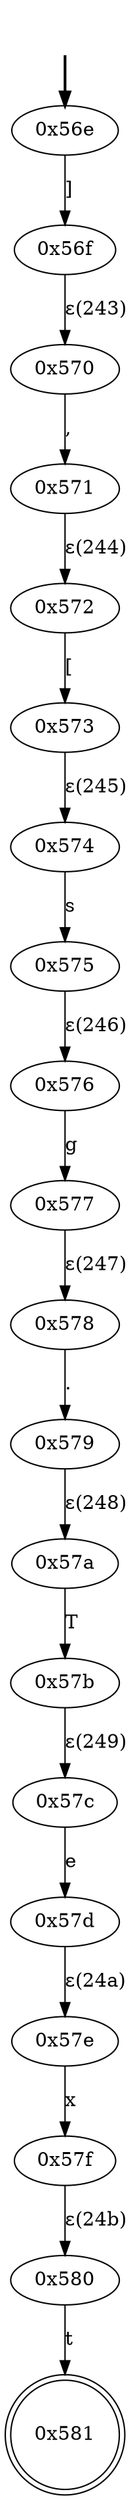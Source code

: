 digraph {
	fake [style=invisible]
	"0x56e" [root=true]
	"0x56f"
	"0x570"
	"0x571"
	"0x572"
	"0x573"
	"0x574"
	"0x575"
	"0x576"
	"0x577"
	"0x578"
	"0x579"
	"0x57a"
	"0x57b"
	"0x57c"
	"0x57d"
	"0x57e"
	"0x57f"
	"0x580"
	"0x581" [shape=doublecircle]
	fake -> "0x56e" [style=bold]
	"0x56e" -> "0x56f" [label="]"]
	"0x570" -> "0x571" [label=","]
	"0x56f" -> "0x570" [label="ε(243)"]
	"0x572" -> "0x573" [label="["]
	"0x571" -> "0x572" [label="ε(244)"]
	"0x574" -> "0x575" [label=s]
	"0x573" -> "0x574" [label="ε(245)"]
	"0x576" -> "0x577" [label=g]
	"0x575" -> "0x576" [label="ε(246)"]
	"0x578" -> "0x579" [label="."]
	"0x577" -> "0x578" [label="ε(247)"]
	"0x57a" -> "0x57b" [label=T]
	"0x579" -> "0x57a" [label="ε(248)"]
	"0x57c" -> "0x57d" [label=e]
	"0x57b" -> "0x57c" [label="ε(249)"]
	"0x57e" -> "0x57f" [label=x]
	"0x57d" -> "0x57e" [label="ε(24a)"]
	"0x580" -> "0x581" [label=t]
	"0x57f" -> "0x580" [label="ε(24b)"]
}
